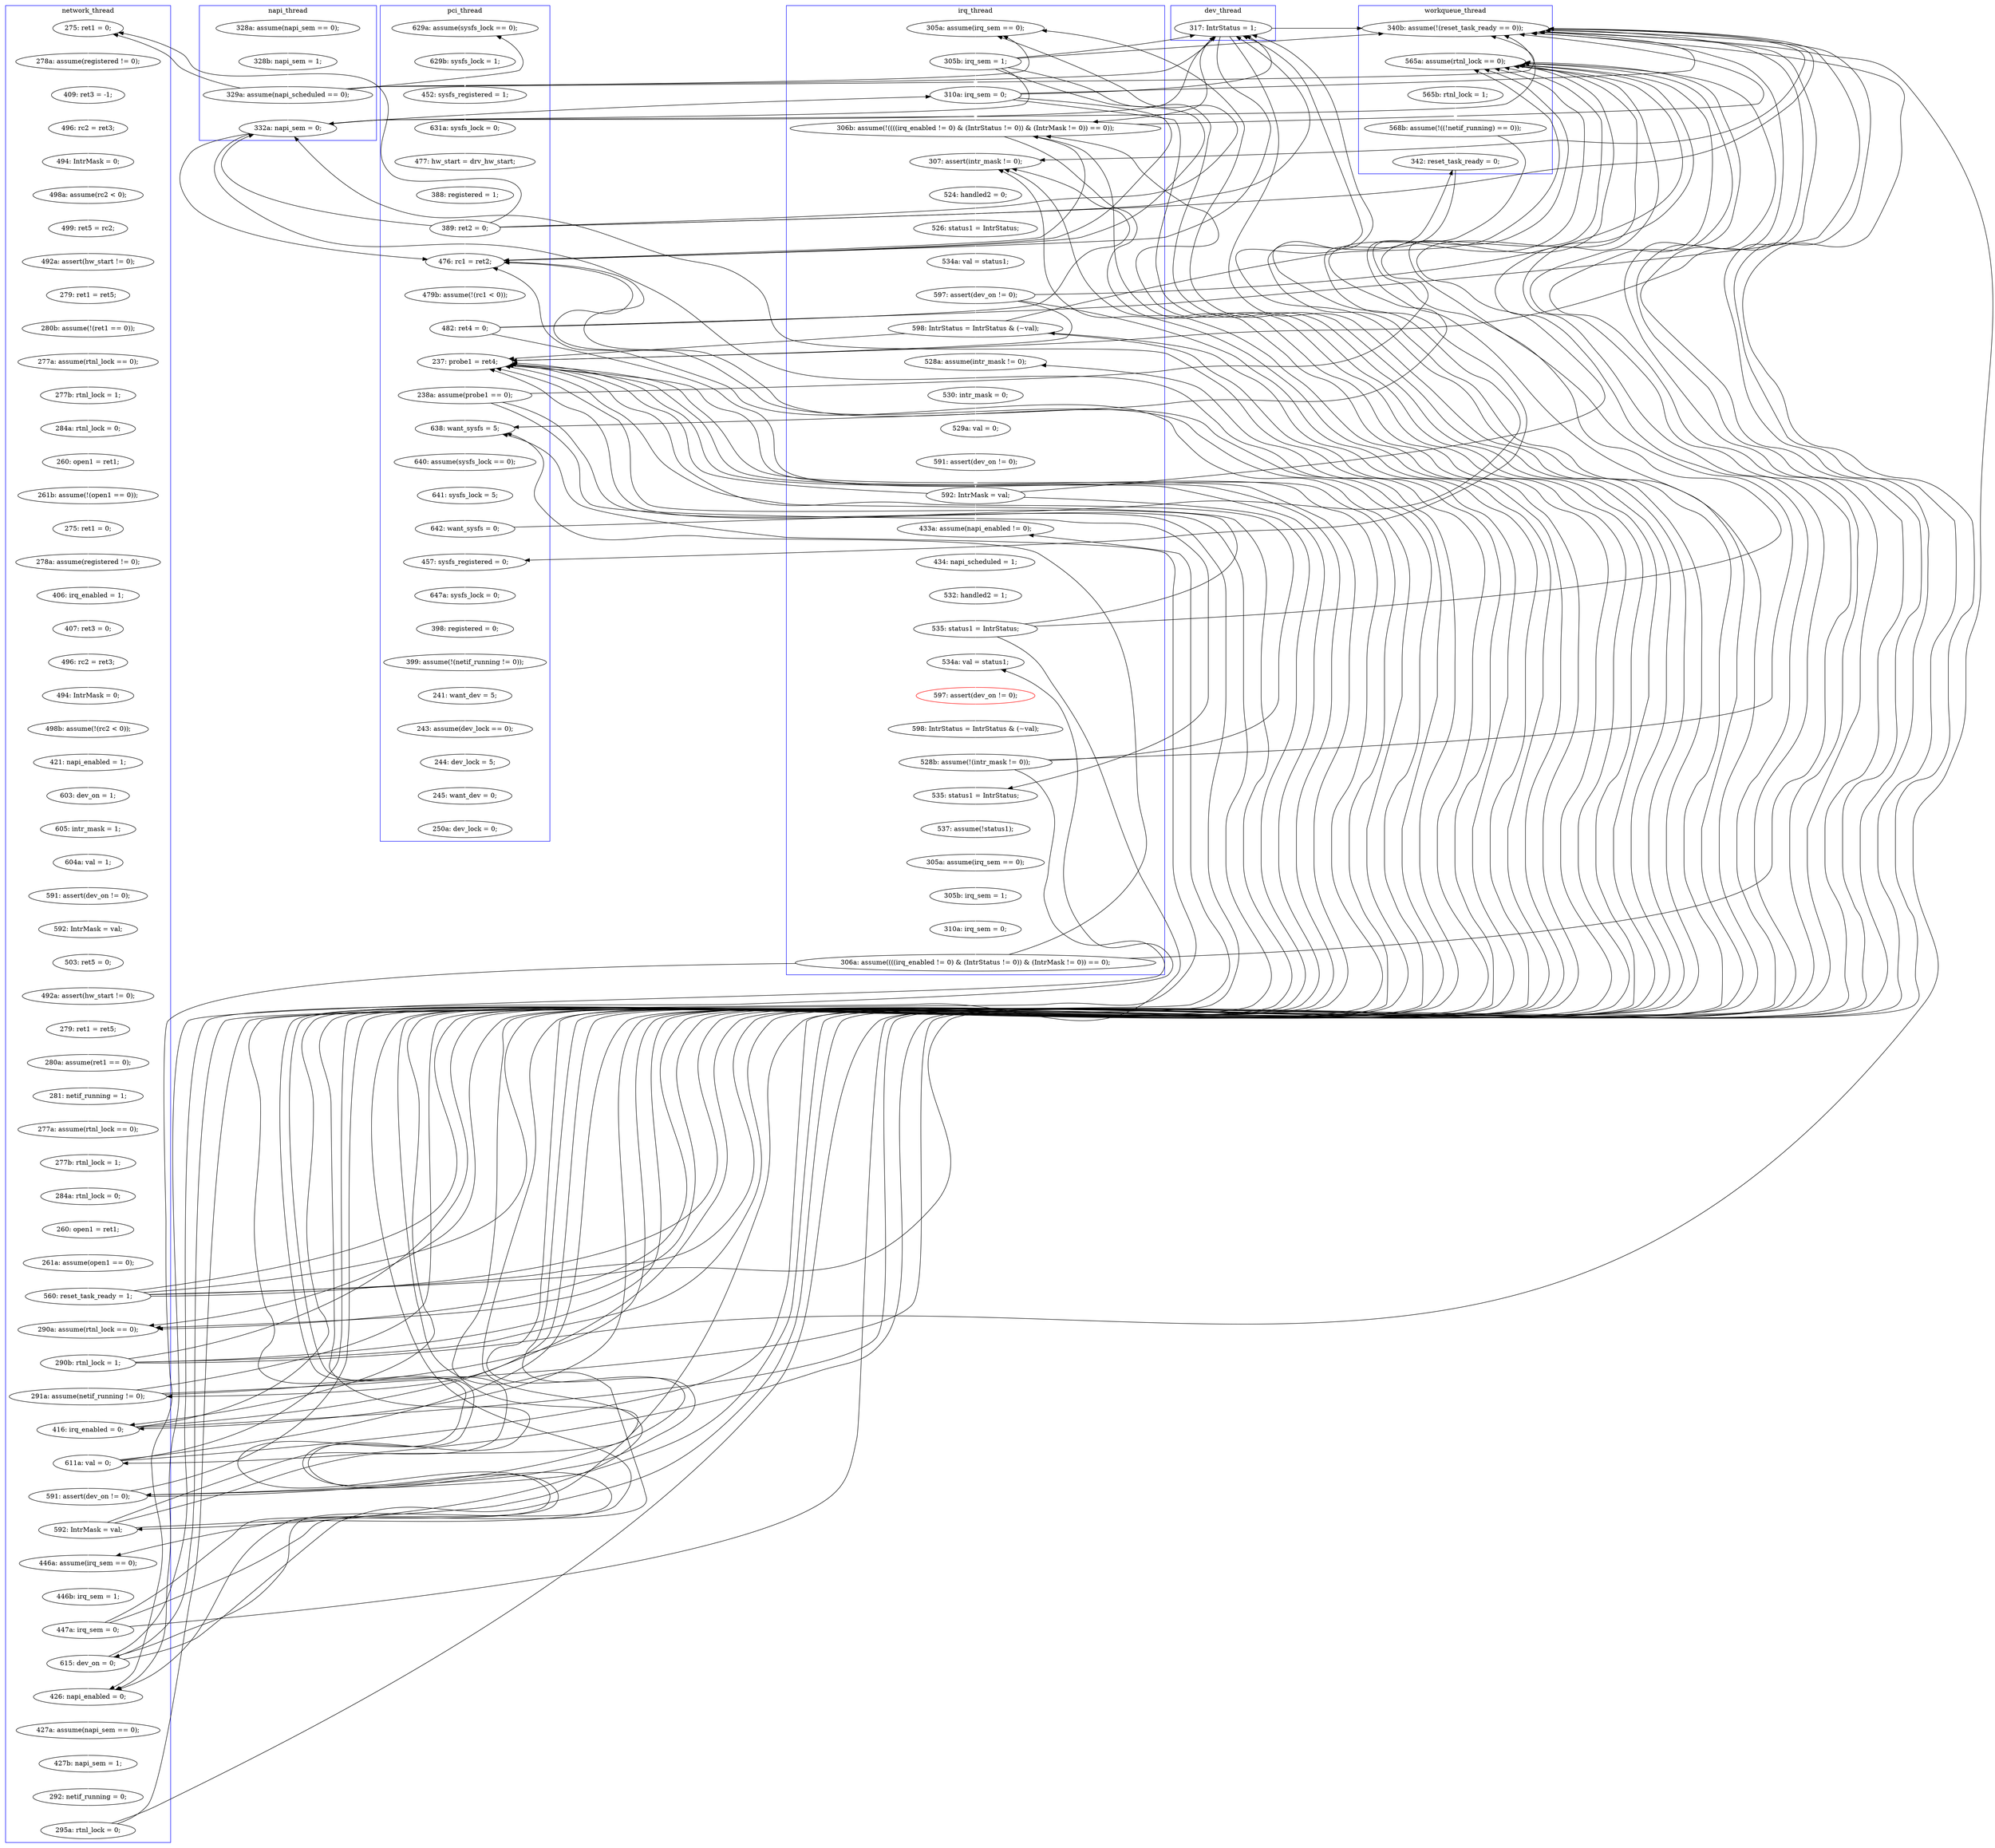 digraph Counterexample {
	151 -> 162 [color = black, style = solid, constraint = false]
	194 -> 199 [color = white, style = solid]
	267 -> 268 [color = white, style = solid]
	195 -> 257 [color = black, style = solid, constraint = false]
	221 -> 235 [color = black, style = solid, constraint = false]
	194 -> 257 [color = black, style = solid, constraint = false]
	188 -> 190 [color = white, style = solid]
	35 -> 149 [color = black, style = solid, constraint = false]
	42 -> 46 [color = white, style = solid]
	238 -> 239 [color = black, style = solid, constraint = false]
	166 -> 175 [color = black, style = solid, constraint = false]
	221 -> 224 [color = white, style = solid]
	231 -> 239 [color = white, style = solid]
	206 -> 207 [color = black, style = solid, constraint = false]
	269 -> 270 [color = white, style = solid]
	116 -> 120 [color = white, style = solid]
	120 -> 121 [color = white, style = solid]
	176 -> 180 [color = black, style = solid, constraint = false]
	54 -> 162 [color = black, style = solid, constraint = false]
	56 -> 58 [color = white, style = solid]
	113 -> 116 [color = white, style = solid]
	124 -> 126 [color = white, style = solid]
	74 -> 78 [color = white, style = solid]
	35 -> 56 [color = black, style = solid, constraint = false]
	220 -> 221 [color = white, style = solid]
	79 -> 82 [color = white, style = solid]
	139 -> 142 [color = white, style = solid]
	173 -> 174 [color = white, style = solid]
	227 -> 231 [color = white, style = solid]
	86 -> 89 [color = white, style = solid]
	35 -> 151 [color = white, style = solid]
	260 -> 272 [color = white, style = solid]
	241 -> 244 [color = white, style = solid]
	192 -> 235 [color = black, style = solid, constraint = false]
	53 -> 54 [color = white, style = solid]
	193 -> 257 [color = black, style = solid, constraint = false]
	151 -> 170 [color = black, style = solid, constraint = false]
	195 -> 207 [color = white, style = solid]
	258 -> 260 [color = white, style = solid]
	46 -> 53 [color = white, style = solid]
	136 -> 137 [color = white, style = solid]
	96 -> 98 [color = white, style = solid]
	217 -> 218 [color = white, style = solid]
	135 -> 136 [color = white, style = solid]
	162 -> 170 [color = black, style = solid, constraint = false]
	54 -> 56 [color = black, style = solid, constraint = false]
	131 -> 134 [color = white, style = solid]
	67 -> 69 [color = white, style = solid]
	238 -> 257 [color = black, style = solid, constraint = false]
	40 -> 42 [color = white, style = solid]
	164 -> 170 [color = black, style = solid, constraint = false]
	111 -> 113 [color = white, style = solid]
	98 -> 107 [color = white, style = solid]
	32 -> 35 [color = white, style = solid]
	248 -> 249 [color = black, style = solid, constraint = false]
	109 -> 111 [color = white, style = solid]
	89 -> 96 [color = white, style = solid]
	194 -> 235 [color = black, style = solid, constraint = false]
	154 -> 162 [color = black, style = solid, constraint = false]
	146 -> 170 [color = black, style = solid, constraint = false]
	181 -> 186 [color = white, style = solid]
	248 -> 267 [color = black, style = solid, constraint = false]
	37 -> 40 [color = white, style = solid]
	308 -> 309 [color = white, style = solid]
	146 -> 159 [color = white, style = solid]
	107 -> 108 [color = white, style = solid]
	207 -> 208 [color = white, style = solid]
	223 -> 235 [color = black, style = solid, constraint = false]
	251 -> 255 [color = white, style = solid]
	249 -> 250 [color = white, style = solid]
	122 -> 124 [color = white, style = solid]
	268 -> 269 [color = white, style = solid]
	154 -> 166 [color = white, style = solid]
	162 -> 164 [color = black, style = solid, constraint = false]
	149 -> 150 [color = white, style = solid]
	306 -> 307 [color = white, style = solid]
	218 -> 220 [color = white, style = solid]
	176 -> 181 [color = black, style = solid, constraint = false]
	160 -> 170 [color = black, style = solid, constraint = false]
	292 -> 293 [color = white, style = solid]
	206 -> 217 [color = white, style = solid]
	195 -> 235 [color = black, style = solid, constraint = false]
	260 -> 267 [color = black, style = solid, constraint = false]
	146 -> 162 [color = black, style = solid, constraint = false]
	154 -> 170 [color = black, style = solid, constraint = false]
	54 -> 170 [color = white, style = solid]
	174 -> 175 [color = black, style = solid, constraint = false]
	238 -> 249 [color = black, style = solid, constraint = false]
	270 -> 280 [color = white, style = solid]
	248 -> 257 [color = black, style = solid, constraint = false]
	246 -> 248 [color = white, style = solid]
	204 -> 206 [color = white, style = solid]
	108 -> 109 [color = white, style = solid]
	224 -> 226 [color = white, style = solid]
	193 -> 194 [color = black, style = solid, constraint = false]
	256 -> 257 [color = black, style = solid, constraint = false]
	160 -> 176 [color = black, style = solid, constraint = false]
	35 -> 176 [color = black, style = solid, constraint = false]
	162 -> 176 [color = black, style = solid, constraint = false]
	180 -> 257 [color = black, style = solid, constraint = false]
	35 -> 36 [color = black, style = solid, constraint = false]
	150 -> 176 [color = black, style = solid, constraint = false]
	280 -> 287 [color = white, style = solid]
	293 -> 305 [color = white, style = solid]
	244 -> 245 [color = white, style = solid]
	194 -> 195 [color = black, style = solid, constraint = false]
	176 -> 235 [color = black, style = solid, constraint = false]
	213 -> 217 [color = black, style = solid, constraint = false]
	78 -> 79 [color = white, style = solid]
	190 -> 192 [color = white, style = solid]
	257 -> 258 [color = white, style = solid]
	36 -> 37 [color = white, style = solid]
	180 -> 181 [color = black, style = solid, constraint = false]
	134 -> 135 [color = white, style = solid]
	174 -> 176 [color = black, style = solid, constraint = false]
	192 -> 193 [color = black, style = solid, constraint = false]
	159 -> 160 [color = white, style = solid]
	150 -> 151 [color = black, style = solid, constraint = false]
	150 -> 170 [color = black, style = solid, constraint = false]
	71 -> 73 [color = white, style = solid]
	193 -> 195 [color = white, style = solid]
	272 -> 280 [color = black, style = solid, constraint = false]
	166 -> 181 [color = white, style = solid]
	138 -> 139 [color = white, style = solid]
	154 -> 176 [color = black, style = solid, constraint = false]
	170 -> 173 [color = white, style = solid]
	160 -> 164 [color = white, style = solid]
	213 -> 235 [color = black, style = solid, constraint = false]
	58 -> 67 [color = white, style = solid]
	151 -> 154 [color = black, style = solid, constraint = false]
	85 -> 86 [color = white, style = solid]
	201 -> 202 [color = white, style = solid]
	151 -> 159 [color = black, style = solid, constraint = false]
	208 -> 213 [color = white, style = solid]
	160 -> 166 [color = black, style = solid, constraint = false]
	199 -> 201 [color = white, style = solid]
	73 -> 74 [color = white, style = solid]
	151 -> 176 [color = black, style = solid, constraint = false]
	166 -> 170 [color = black, style = solid, constraint = false]
	192 -> 194 [color = white, style = solid]
	83 -> 84 [color = white, style = solid]
	250 -> 251 [color = white, style = solid]
	142 -> 146 [color = white, style = solid]
	146 -> 151 [color = black, style = solid, constraint = false]
	130 -> 131 [color = white, style = solid]
	69 -> 71 [color = white, style = solid]
	174 -> 235 [color = white, style = solid]
	235 -> 238 [color = white, style = solid]
	239 -> 241 [color = white, style = solid]
	164 -> 166 [color = black, style = solid, constraint = false]
	166 -> 176 [color = black, style = solid, constraint = false]
	175 -> 176 [color = black, style = solid, constraint = false]
	150 -> 162 [color = black, style = solid, constraint = false]
	213 -> 223 [color = white, style = solid]
	223 -> 224 [color = black, style = solid, constraint = false]
	54 -> 176 [color = black, style = solid, constraint = false]
	175 -> 235 [color = black, style = solid, constraint = false]
	146 -> 176 [color = black, style = solid, constraint = false]
	164 -> 175 [color = white, style = solid]
	307 -> 308 [color = white, style = solid]
	137 -> 138 [color = white, style = solid]
	174 -> 181 [color = black, style = solid, constraint = false]
	160 -> 162 [color = black, style = solid, constraint = false]
	176 -> 257 [color = white, style = solid]
	221 -> 223 [color = black, style = solid, constraint = false]
	193 -> 235 [color = black, style = solid, constraint = false]
	54 -> 151 [color = black, style = solid, constraint = false]
	31 -> 32 [color = white, style = solid]
	195 -> 199 [color = black, style = solid, constraint = false]
	202 -> 204 [color = white, style = solid]
	287 -> 292 [color = white, style = solid]
	223 -> 249 [color = white, style = solid]
	270 -> 272 [color = black, style = solid, constraint = false]
	84 -> 85 [color = white, style = solid]
	231 -> 257 [color = black, style = solid, constraint = false]
	238 -> 267 [color = white, style = solid]
	192 -> 257 [color = black, style = solid, constraint = false]
	154 -> 159 [color = black, style = solid, constraint = false]
	175 -> 181 [color = black, style = solid, constraint = false]
	54 -> 149 [color = black, style = solid, constraint = false]
	129 -> 130 [color = white, style = solid]
	82 -> 83 [color = white, style = solid]
	206 -> 235 [color = black, style = solid, constraint = false]
	180 -> 193 [color = white, style = solid]
	175 -> 180 [color = white, style = solid]
	186 -> 188 [color = white, style = solid]
	150 -> 154 [color = white, style = solid]
	180 -> 235 [color = black, style = solid, constraint = false]
	206 -> 257 [color = black, style = solid, constraint = false]
	164 -> 176 [color = black, style = solid, constraint = false]
	121 -> 122 [color = white, style = solid]
	221 -> 257 [color = black, style = solid, constraint = false]
	223 -> 257 [color = black, style = solid, constraint = false]
	150 -> 159 [color = black, style = solid, constraint = false]
	245 -> 246 [color = white, style = solid]
	255 -> 256 [color = white, style = solid]
	146 -> 149 [color = black, style = solid, constraint = false]
	226 -> 227 [color = white, style = solid]
	162 -> 166 [color = black, style = solid, constraint = false]
	35 -> 162 [color = black, style = solid, constraint = false]
	231 -> 235 [color = black, style = solid, constraint = false]
	256 -> 267 [color = black, style = solid, constraint = false]
	305 -> 306 [color = white, style = solid]
	213 -> 257 [color = black, style = solid, constraint = false]
	231 -> 249 [color = black, style = solid, constraint = false]
	126 -> 129 [color = white, style = solid]
	subgraph cluster7 {
		label = dev_thread
		color = blue
		162  [label = "317: IntrStatus = 1;"]
	}
	subgraph cluster4 {
		label = napi_thread
		color = blue
		32  [label = "328b: napi_sem = 1;"]
		31  [label = "328a: assume(napi_sem == 0);"]
		35  [label = "329a: assume(napi_scheduled == 0);"]
		151  [label = "332a: napi_sem = 0;"]
	}
	subgraph cluster5 {
		label = workqueue_thread
		color = blue
		176  [label = "340b: assume(!(reset_task_ready == 0));"]
		257  [label = "565a: assume(rtnl_lock == 0);"]
		258  [label = "565b: rtnl_lock = 1;"]
		260  [label = "568b: assume(!((!netif_running) == 0));"]
		272  [label = "342: reset_task_ready = 0;"]
	}
	subgraph cluster3 {
		label = irq_thread
		color = blue
		154  [label = "310a: irq_sem = 0;"]
		206  [label = "592: IntrMask = val;"]
		199  [label = "528a: assume(intr_mask != 0);"]
		244  [label = "305a: assume(irq_sem == 0);"]
		218  [label = "434: napi_scheduled = 1;"]
		190  [label = "534a: val = status1;"]
		149  [label = "305a: assume(irq_sem == 0);"]
		248  [label = "306a: assume((((irq_enabled != 0) & (IntrStatus != 0)) & (IntrMask != 0)) == 0);"]
		186  [label = "524: handled2 = 0;"]
		221  [label = "535: status1 = IntrStatus;"]
		241  [label = "537: assume(!status1);"]
		220  [label = "532: handled2 = 1;"]
		201  [label = "530: intr_mask = 0;"]
		204  [label = "591: assert(dev_on != 0);"]
		245  [label = "305b: irq_sem = 1;"]
		217  [label = "433a: assume(napi_enabled != 0);"]
		224  [label = "534a: val = status1;"]
		239  [label = "535: status1 = IntrStatus;"]
		194  [label = "598: IntrStatus = IntrStatus & (~val);"]
		192  [label = "597: assert(dev_on != 0);"]
		226  [label = "597: assert(dev_on != 0);", color = red]
		246  [label = "310a: irq_sem = 0;"]
		202  [label = "529a: val = 0;"]
		150  [label = "305b: irq_sem = 1;"]
		227  [label = "598: IntrStatus = IntrStatus & (~val);"]
		188  [label = "526: status1 = IntrStatus;"]
		231  [label = "528b: assume(!(intr_mask != 0));"]
		181  [label = "307: assert(intr_mask != 0);"]
		166  [label = "306b: assume(!((((irq_enabled != 0) & (IntrStatus != 0)) & (IntrMask != 0)) == 0));"]
	}
	subgraph cluster1 {
		label = pci_thread
		color = blue
		267  [label = "638: want_sysfs = 5;"]
		42  [label = "631a: sysfs_lock = 0;"]
		37  [label = "629b: sysfs_lock = 1;"]
		269  [label = "641: sysfs_lock = 5;"]
		270  [label = "642: want_sysfs = 0;"]
		174  [label = "482: ret4 = 0;"]
		46  [label = "477: hw_start = drv_hw_start;"]
		309  [label = "250a: dev_lock = 0;"]
		170  [label = "476: rc1 = ret2;"]
		287  [label = "647a: sysfs_lock = 0;"]
		307  [label = "244: dev_lock = 5;"]
		53  [label = "388: registered = 1;"]
		305  [label = "241: want_dev = 5;"]
		292  [label = "398: registered = 0;"]
		36  [label = "629a: assume(sysfs_lock == 0);"]
		235  [label = "237: probe1 = ret4;"]
		238  [label = "238a: assume(probe1 == 0);"]
		173  [label = "479b: assume(!(rc1 < 0));"]
		280  [label = "457: sysfs_registered = 0;"]
		54  [label = "389: ret2 = 0;"]
		40  [label = "452: sysfs_registered = 1;"]
		308  [label = "245: want_dev = 0;"]
		306  [label = "243: assume(dev_lock == 0);"]
		293  [label = "399: assume(!(netif_running != 0));"]
		268  [label = "640: assume(sysfs_lock == 0);"]
	}
	subgraph cluster2 {
		label = network_thread
		color = blue
		213  [label = "447a: irq_sem = 0;"]
		135  [label = "281: netif_running = 1;"]
		79  [label = "279: ret1 = ret5;"]
		195  [label = "592: IntrMask = val;"]
		142  [label = "261a: assume(open1 == 0);"]
		180  [label = "611a: val = 0;"]
		108  [label = "407: ret3 = 0;"]
		98  [label = "278a: assume(registered != 0);"]
		126  [label = "592: IntrMask = val;"]
		208  [label = "446b: irq_sem = 1;"]
		146  [label = "560: reset_task_ready = 1;"]
		175  [label = "416: irq_enabled = 0;"]
		56  [label = "275: ret1 = 0;"]
		116  [label = "421: napi_enabled = 1;"]
		124  [label = "591: assert(dev_on != 0);"]
		250  [label = "427a: assume(napi_sem == 0);"]
		160  [label = "290b: rtnl_lock = 1;"]
		193  [label = "591: assert(dev_on != 0);"]
		58  [label = "278a: assume(registered != 0);"]
		136  [label = "277a: assume(rtnl_lock == 0);"]
		138  [label = "284a: rtnl_lock = 0;"]
		84  [label = "277b: rtnl_lock = 1;"]
		255  [label = "292: netif_running = 0;"]
		139  [label = "260: open1 = ret1;"]
		109  [label = "496: rc2 = ret3;"]
		85  [label = "284a: rtnl_lock = 0;"]
		107  [label = "406: irq_enabled = 1;"]
		71  [label = "494: IntrMask = 0;"]
		69  [label = "496: rc2 = ret3;"]
		131  [label = "279: ret1 = ret5;"]
		256  [label = "295a: rtnl_lock = 0;"]
		137  [label = "277b: rtnl_lock = 1;"]
		73  [label = "498a: assume(rc2 < 0);"]
		78  [label = "492a: assert(hw_start != 0);"]
		207  [label = "446a: assume(irq_sem == 0);"]
		86  [label = "260: open1 = ret1;"]
		120  [label = "603: dev_on = 1;"]
		130  [label = "492a: assert(hw_start != 0);"]
		67  [label = "409: ret3 = -1;"]
		223  [label = "615: dev_on = 0;"]
		164  [label = "291a: assume(netif_running != 0);"]
		74  [label = "499: ret5 = rc2;"]
		121  [label = "605: intr_mask = 1;"]
		251  [label = "427b: napi_sem = 1;"]
		111  [label = "494: IntrMask = 0;"]
		96  [label = "275: ret1 = 0;"]
		159  [label = "290a: assume(rtnl_lock == 0);"]
		122  [label = "604a: val = 1;"]
		129  [label = "503: ret5 = 0;"]
		113  [label = "498b: assume(!(rc2 < 0));"]
		83  [label = "277a: assume(rtnl_lock == 0);"]
		134  [label = "280a: assume(ret1 == 0);"]
		249  [label = "426: napi_enabled = 0;"]
		82  [label = "280b: assume(!(ret1 == 0));"]
		89  [label = "261b: assume(!(open1 == 0));"]
	}
}